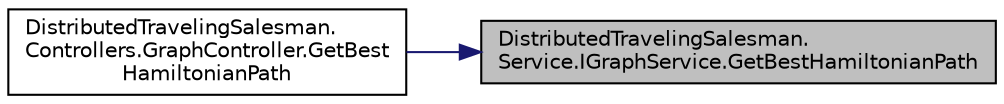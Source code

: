 digraph "DistributedTravelingSalesman.Service.IGraphService.GetBestHamiltonianPath"
{
 // INTERACTIVE_SVG=YES
 // LATEX_PDF_SIZE
  edge [fontname="Helvetica",fontsize="10",labelfontname="Helvetica",labelfontsize="10"];
  node [fontname="Helvetica",fontsize="10",shape=record];
  rankdir="RL";
  Node1 [label="DistributedTravelingSalesman.\lService.IGraphService.GetBestHamiltonianPath",height=0.2,width=0.4,color="black", fillcolor="grey75", style="filled", fontcolor="black",tooltip=" "];
  Node1 -> Node2 [dir="back",color="midnightblue",fontsize="10",style="solid",fontname="Helvetica"];
  Node2 [label="DistributedTravelingSalesman.\lControllers.GraphController.GetBest\lHamiltonianPath",height=0.2,width=0.4,color="black", fillcolor="white", style="filled",URL="$class_distributed_traveling_salesman_1_1_controllers_1_1_graph_controller.html#a3961aba6fa8330a25f55fe41afe58d09",tooltip=" "];
}
